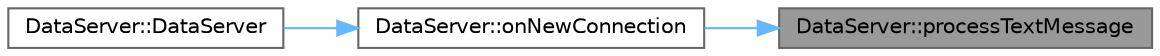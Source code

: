 digraph "DataServer::processTextMessage"
{
 // LATEX_PDF_SIZE
  bgcolor="transparent";
  edge [fontname=Helvetica,fontsize=10,labelfontname=Helvetica,labelfontsize=10];
  node [fontname=Helvetica,fontsize=10,shape=box,height=0.2,width=0.4];
  rankdir="RL";
  Node1 [id="Node000001",label="DataServer::processTextMessage",height=0.2,width=0.4,color="gray40", fillcolor="grey60", style="filled", fontcolor="black",tooltip="Processes incoming text messages."];
  Node1 -> Node2 [id="edge1_Node000001_Node000002",dir="back",color="steelblue1",style="solid",tooltip=" "];
  Node2 [id="Node000002",label="DataServer::onNewConnection",height=0.2,width=0.4,color="grey40", fillcolor="white", style="filled",URL="$class_data_server.html#aa63462af0d6323d59cfb5638bfac703a",tooltip="Handles new client connections."];
  Node2 -> Node3 [id="edge2_Node000002_Node000003",dir="back",color="steelblue1",style="solid",tooltip=" "];
  Node3 [id="Node000003",label="DataServer::DataServer",height=0.2,width=0.4,color="grey40", fillcolor="white", style="filled",URL="$class_data_server.html#aa0570aacab6d7d00db68901cd43695dd",tooltip="Construct a new DataServer object."];
}
